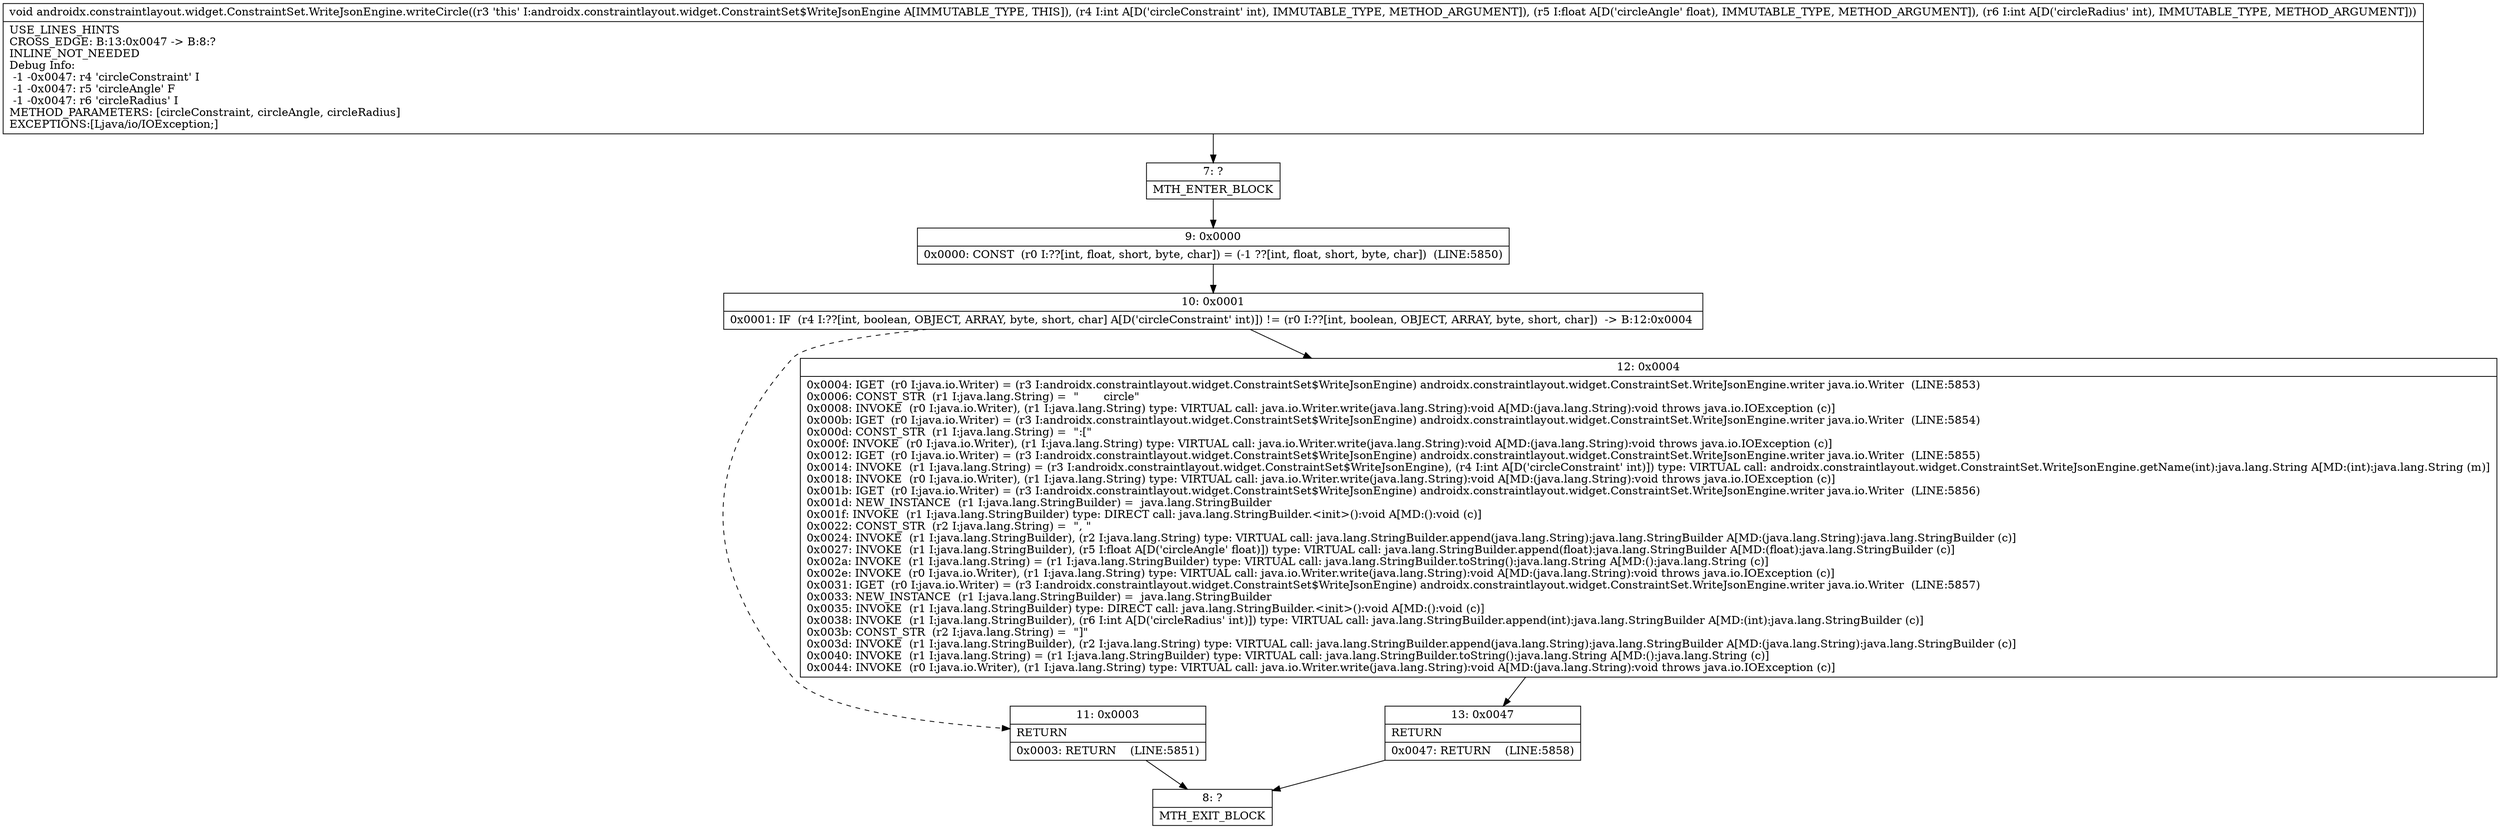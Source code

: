 digraph "CFG forandroidx.constraintlayout.widget.ConstraintSet.WriteJsonEngine.writeCircle(IFI)V" {
Node_7 [shape=record,label="{7\:\ ?|MTH_ENTER_BLOCK\l}"];
Node_9 [shape=record,label="{9\:\ 0x0000|0x0000: CONST  (r0 I:??[int, float, short, byte, char]) = (\-1 ??[int, float, short, byte, char])  (LINE:5850)\l}"];
Node_10 [shape=record,label="{10\:\ 0x0001|0x0001: IF  (r4 I:??[int, boolean, OBJECT, ARRAY, byte, short, char] A[D('circleConstraint' int)]) != (r0 I:??[int, boolean, OBJECT, ARRAY, byte, short, char])  \-\> B:12:0x0004 \l}"];
Node_11 [shape=record,label="{11\:\ 0x0003|RETURN\l|0x0003: RETURN    (LINE:5851)\l}"];
Node_8 [shape=record,label="{8\:\ ?|MTH_EXIT_BLOCK\l}"];
Node_12 [shape=record,label="{12\:\ 0x0004|0x0004: IGET  (r0 I:java.io.Writer) = (r3 I:androidx.constraintlayout.widget.ConstraintSet$WriteJsonEngine) androidx.constraintlayout.widget.ConstraintSet.WriteJsonEngine.writer java.io.Writer  (LINE:5853)\l0x0006: CONST_STR  (r1 I:java.lang.String) =  \"       circle\" \l0x0008: INVOKE  (r0 I:java.io.Writer), (r1 I:java.lang.String) type: VIRTUAL call: java.io.Writer.write(java.lang.String):void A[MD:(java.lang.String):void throws java.io.IOException (c)]\l0x000b: IGET  (r0 I:java.io.Writer) = (r3 I:androidx.constraintlayout.widget.ConstraintSet$WriteJsonEngine) androidx.constraintlayout.widget.ConstraintSet.WriteJsonEngine.writer java.io.Writer  (LINE:5854)\l0x000d: CONST_STR  (r1 I:java.lang.String) =  \":[\" \l0x000f: INVOKE  (r0 I:java.io.Writer), (r1 I:java.lang.String) type: VIRTUAL call: java.io.Writer.write(java.lang.String):void A[MD:(java.lang.String):void throws java.io.IOException (c)]\l0x0012: IGET  (r0 I:java.io.Writer) = (r3 I:androidx.constraintlayout.widget.ConstraintSet$WriteJsonEngine) androidx.constraintlayout.widget.ConstraintSet.WriteJsonEngine.writer java.io.Writer  (LINE:5855)\l0x0014: INVOKE  (r1 I:java.lang.String) = (r3 I:androidx.constraintlayout.widget.ConstraintSet$WriteJsonEngine), (r4 I:int A[D('circleConstraint' int)]) type: VIRTUAL call: androidx.constraintlayout.widget.ConstraintSet.WriteJsonEngine.getName(int):java.lang.String A[MD:(int):java.lang.String (m)]\l0x0018: INVOKE  (r0 I:java.io.Writer), (r1 I:java.lang.String) type: VIRTUAL call: java.io.Writer.write(java.lang.String):void A[MD:(java.lang.String):void throws java.io.IOException (c)]\l0x001b: IGET  (r0 I:java.io.Writer) = (r3 I:androidx.constraintlayout.widget.ConstraintSet$WriteJsonEngine) androidx.constraintlayout.widget.ConstraintSet.WriteJsonEngine.writer java.io.Writer  (LINE:5856)\l0x001d: NEW_INSTANCE  (r1 I:java.lang.StringBuilder) =  java.lang.StringBuilder \l0x001f: INVOKE  (r1 I:java.lang.StringBuilder) type: DIRECT call: java.lang.StringBuilder.\<init\>():void A[MD:():void (c)]\l0x0022: CONST_STR  (r2 I:java.lang.String) =  \", \" \l0x0024: INVOKE  (r1 I:java.lang.StringBuilder), (r2 I:java.lang.String) type: VIRTUAL call: java.lang.StringBuilder.append(java.lang.String):java.lang.StringBuilder A[MD:(java.lang.String):java.lang.StringBuilder (c)]\l0x0027: INVOKE  (r1 I:java.lang.StringBuilder), (r5 I:float A[D('circleAngle' float)]) type: VIRTUAL call: java.lang.StringBuilder.append(float):java.lang.StringBuilder A[MD:(float):java.lang.StringBuilder (c)]\l0x002a: INVOKE  (r1 I:java.lang.String) = (r1 I:java.lang.StringBuilder) type: VIRTUAL call: java.lang.StringBuilder.toString():java.lang.String A[MD:():java.lang.String (c)]\l0x002e: INVOKE  (r0 I:java.io.Writer), (r1 I:java.lang.String) type: VIRTUAL call: java.io.Writer.write(java.lang.String):void A[MD:(java.lang.String):void throws java.io.IOException (c)]\l0x0031: IGET  (r0 I:java.io.Writer) = (r3 I:androidx.constraintlayout.widget.ConstraintSet$WriteJsonEngine) androidx.constraintlayout.widget.ConstraintSet.WriteJsonEngine.writer java.io.Writer  (LINE:5857)\l0x0033: NEW_INSTANCE  (r1 I:java.lang.StringBuilder) =  java.lang.StringBuilder \l0x0035: INVOKE  (r1 I:java.lang.StringBuilder) type: DIRECT call: java.lang.StringBuilder.\<init\>():void A[MD:():void (c)]\l0x0038: INVOKE  (r1 I:java.lang.StringBuilder), (r6 I:int A[D('circleRadius' int)]) type: VIRTUAL call: java.lang.StringBuilder.append(int):java.lang.StringBuilder A[MD:(int):java.lang.StringBuilder (c)]\l0x003b: CONST_STR  (r2 I:java.lang.String) =  \"]\" \l0x003d: INVOKE  (r1 I:java.lang.StringBuilder), (r2 I:java.lang.String) type: VIRTUAL call: java.lang.StringBuilder.append(java.lang.String):java.lang.StringBuilder A[MD:(java.lang.String):java.lang.StringBuilder (c)]\l0x0040: INVOKE  (r1 I:java.lang.String) = (r1 I:java.lang.StringBuilder) type: VIRTUAL call: java.lang.StringBuilder.toString():java.lang.String A[MD:():java.lang.String (c)]\l0x0044: INVOKE  (r0 I:java.io.Writer), (r1 I:java.lang.String) type: VIRTUAL call: java.io.Writer.write(java.lang.String):void A[MD:(java.lang.String):void throws java.io.IOException (c)]\l}"];
Node_13 [shape=record,label="{13\:\ 0x0047|RETURN\l|0x0047: RETURN    (LINE:5858)\l}"];
MethodNode[shape=record,label="{void androidx.constraintlayout.widget.ConstraintSet.WriteJsonEngine.writeCircle((r3 'this' I:androidx.constraintlayout.widget.ConstraintSet$WriteJsonEngine A[IMMUTABLE_TYPE, THIS]), (r4 I:int A[D('circleConstraint' int), IMMUTABLE_TYPE, METHOD_ARGUMENT]), (r5 I:float A[D('circleAngle' float), IMMUTABLE_TYPE, METHOD_ARGUMENT]), (r6 I:int A[D('circleRadius' int), IMMUTABLE_TYPE, METHOD_ARGUMENT]))  | USE_LINES_HINTS\lCROSS_EDGE: B:13:0x0047 \-\> B:8:?\lINLINE_NOT_NEEDED\lDebug Info:\l  \-1 \-0x0047: r4 'circleConstraint' I\l  \-1 \-0x0047: r5 'circleAngle' F\l  \-1 \-0x0047: r6 'circleRadius' I\lMETHOD_PARAMETERS: [circleConstraint, circleAngle, circleRadius]\lEXCEPTIONS:[Ljava\/io\/IOException;]\l}"];
MethodNode -> Node_7;Node_7 -> Node_9;
Node_9 -> Node_10;
Node_10 -> Node_11[style=dashed];
Node_10 -> Node_12;
Node_11 -> Node_8;
Node_12 -> Node_13;
Node_13 -> Node_8;
}

